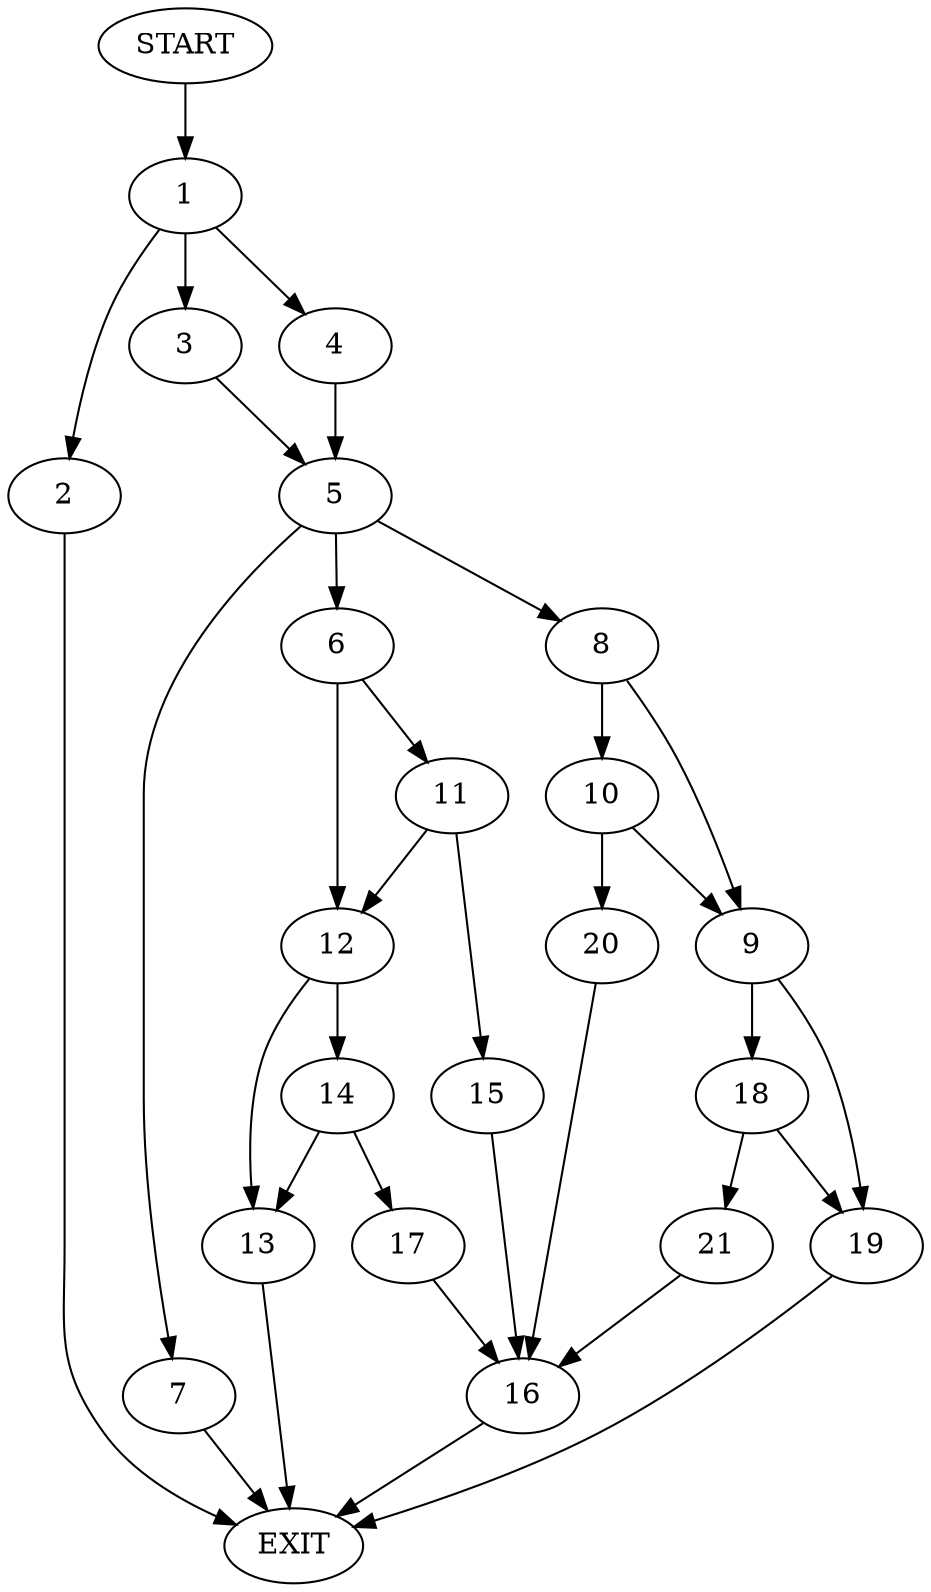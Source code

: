 digraph {
0 [label="START"];
1;
2;
3;
4;
5;
6;
7;
8;
9;
10;
11;
12;
13;
14;
15;
16;
17;
18;
19;
20;
21;
22 [label="EXIT"];
0 -> 1;
1 -> 2;
1 -> 3;
1 -> 4;
3 -> 5;
2 -> 22;
4 -> 5;
5 -> 6;
5 -> 7;
5 -> 8;
8 -> 9;
8 -> 10;
6 -> 11;
6 -> 12;
7 -> 22;
12 -> 13;
12 -> 14;
11 -> 15;
11 -> 12;
15 -> 16;
16 -> 22;
14 -> 13;
14 -> 17;
13 -> 22;
17 -> 16;
9 -> 18;
9 -> 19;
10 -> 9;
10 -> 20;
20 -> 16;
18 -> 21;
18 -> 19;
19 -> 22;
21 -> 16;
}